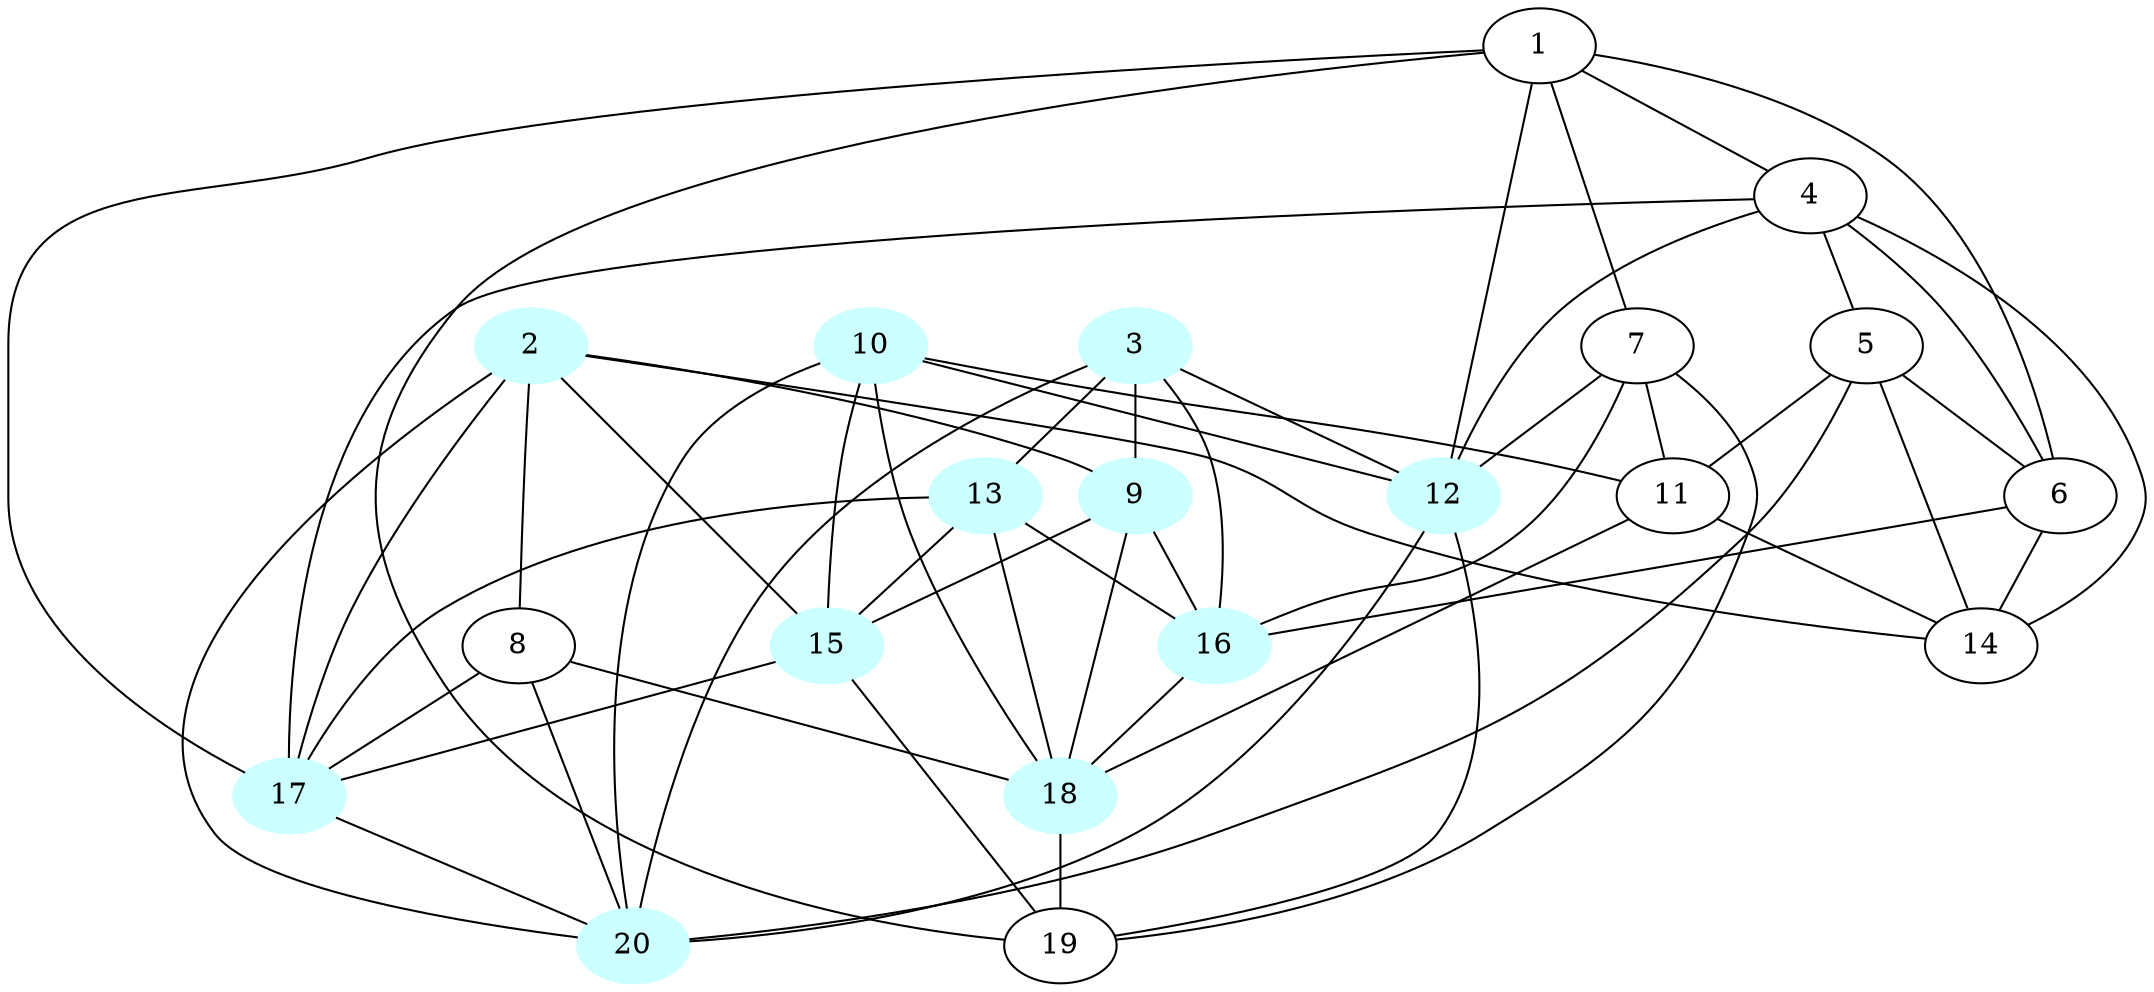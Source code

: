 graph G {
    2 [style=filled, color="#CCFFFF"];
    3 [style=filled, color="#CCFFFF"];
    9 [style=filled, color="#CCFFFF"];
    10 [style=filled, color="#CCFFFF"];
    12 [style=filled, color="#CCFFFF"];
    13 [style=filled, color="#CCFFFF"];
    15 [style=filled, color="#CCFFFF"];
    16 [style=filled, color="#CCFFFF"];
    17 [style=filled, color="#CCFFFF"];
    18 [style=filled, color="#CCFFFF"];
    20 [style=filled, color="#CCFFFF"];
    1 -- 4 [len= 2]
    1 -- 6 [len= 2]
    1 -- 7 [len= 2]
    1 -- 12 [len= 2]
    1 -- 17 [len= 2]
    1 -- 19 [len= 2]
    2 -- 8 [len= 2]
    2 -- 9 [len= 2]
    2 -- 14 [len= 2]
    2 -- 15 [len= 2]
    2 -- 17 [len= 2]
    2 -- 20 [len= 2]
    3 -- 9 [len= 2]
    3 -- 12 [len= 2]
    3 -- 13 [len= 2]
    3 -- 16 [len= 2]
    3 -- 20 [len= 2]
    4 -- 5 [len= 2]
    4 -- 6 [len= 2]
    4 -- 12 [len= 2]
    4 -- 14 [len= 2]
    4 -- 17 [len= 2]
    5 -- 6 [len= 2]
    5 -- 11 [len= 2]
    5 -- 14 [len= 2]
    5 -- 20 [len= 2]
    6 -- 14 [len= 2]
    6 -- 16 [len= 2]
    7 -- 11 [len= 2]
    7 -- 12 [len= 2]
    7 -- 16 [len= 2]
    7 -- 19 [len= 2]
    8 -- 17 [len= 2]
    8 -- 18 [len= 2]
    8 -- 20 [len= 2]
    9 -- 15 [len= 2]
    9 -- 16 [len= 2]
    9 -- 18 [len= 2]
    10 -- 11 [len= 2]
    10 -- 12 [len= 2]
    10 -- 15 [len= 2]
    10 -- 18 [len= 2]
    10 -- 20 [len= 2]
    11 -- 14 [len= 2]
    11 -- 18 [len= 2]
    12 -- 19 [len= 2]
    12 -- 20 [len= 2]
    13 -- 15 [len= 2]
    13 -- 16 [len= 2]
    13 -- 17 [len= 2]
    13 -- 18 [len= 2]
    15 -- 17 [len= 2]
    15 -- 19 [len= 2]
    16 -- 18 [len= 2]
    17 -- 20 [len= 2]
    18 -- 19 [len= 2]
}
